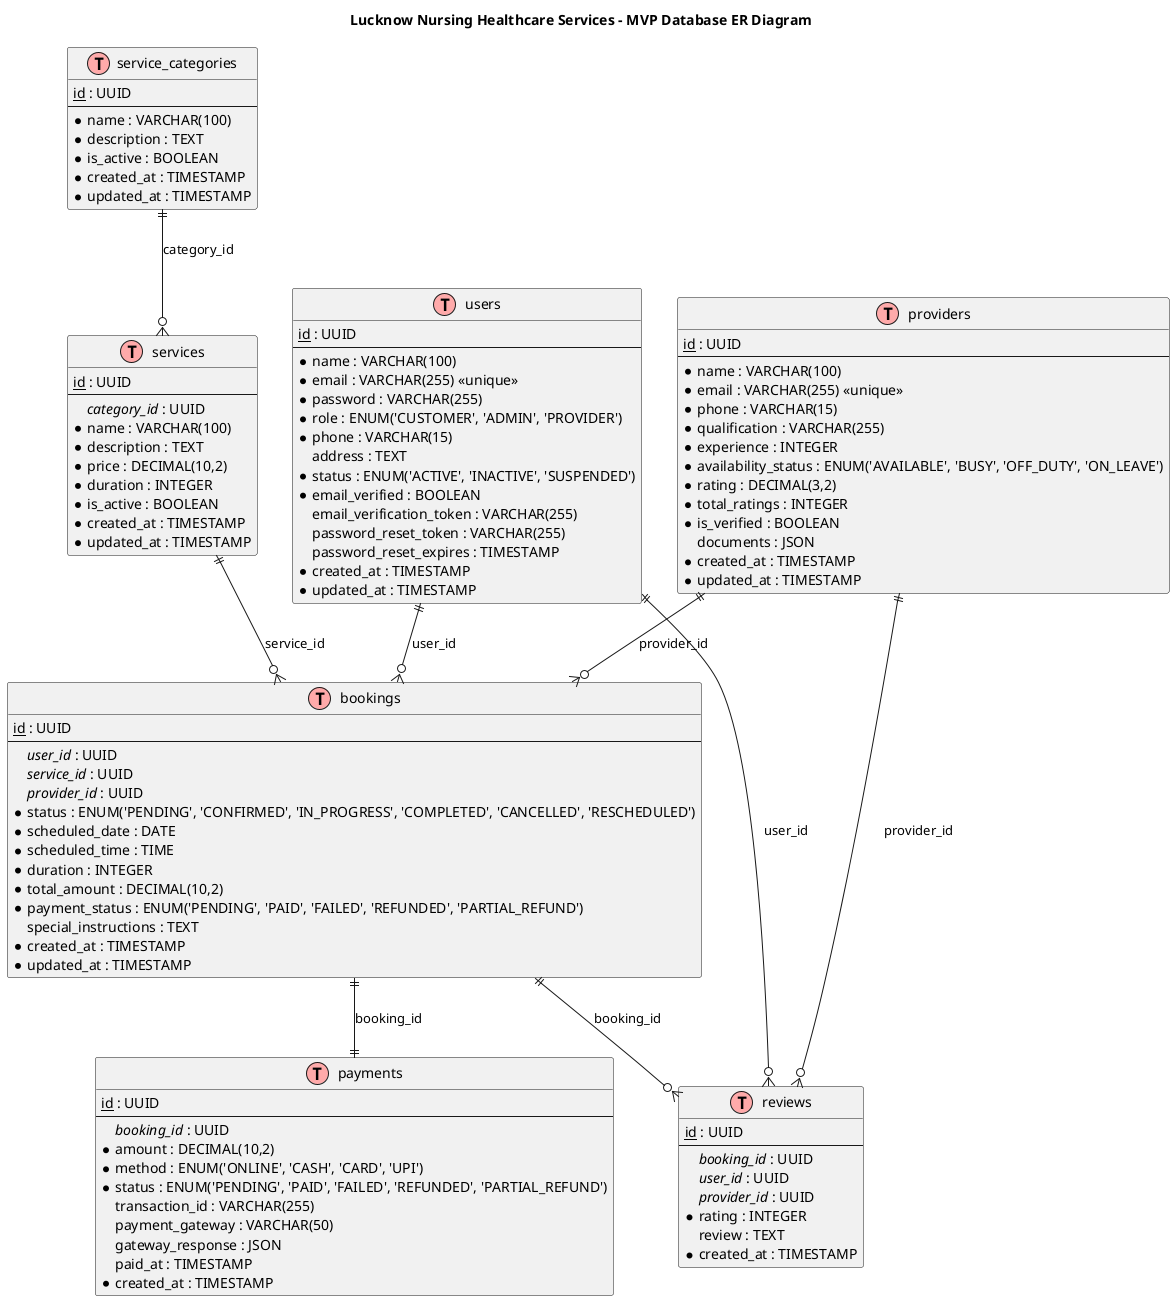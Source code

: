 @startuml

!define table(x) class x << (T,#FFAAAA) >>
!define pk(x) <u>x</u>
!define fk(x) <i>x</i>

title "Lucknow Nursing Healthcare Services - MVP Database ER Diagram"

table(users) {
  pk(id) : UUID
  --
  * name : VARCHAR(100)
  * email : VARCHAR(255) <<unique>>
  * password : VARCHAR(255)
  * role : ENUM('CUSTOMER', 'ADMIN', 'PROVIDER')
  * phone : VARCHAR(15)
  address : TEXT
  * status : ENUM('ACTIVE', 'INACTIVE', 'SUSPENDED')
  * email_verified : BOOLEAN
  email_verification_token : VARCHAR(255)
  password_reset_token : VARCHAR(255)
  password_reset_expires : TIMESTAMP
  * created_at : TIMESTAMP
  * updated_at : TIMESTAMP
}

table(service_categories) {
  pk(id) : UUID
  --
  * name : VARCHAR(100)
  * description : TEXT
  * is_active : BOOLEAN
  * created_at : TIMESTAMP
  * updated_at : TIMESTAMP
}

table(services) {
  pk(id) : UUID
  --
  fk(category_id) : UUID
  * name : VARCHAR(100)
  * description : TEXT
  * price : DECIMAL(10,2)
  * duration : INTEGER
  * is_active : BOOLEAN
  * created_at : TIMESTAMP
  * updated_at : TIMESTAMP
}

table(providers) {
  pk(id) : UUID
  --
  * name : VARCHAR(100)
  * email : VARCHAR(255) <<unique>>
  * phone : VARCHAR(15)
  * qualification : VARCHAR(255)
  * experience : INTEGER
  * availability_status : ENUM('AVAILABLE', 'BUSY', 'OFF_DUTY', 'ON_LEAVE')
  * rating : DECIMAL(3,2)
  * total_ratings : INTEGER
  * is_verified : BOOLEAN
  documents : JSON
  * created_at : TIMESTAMP
  * updated_at : TIMESTAMP
}

table(bookings) {
  pk(id) : UUID
  --
  fk(user_id) : UUID
  fk(service_id) : UUID
  fk(provider_id) : UUID
  * status : ENUM('PENDING', 'CONFIRMED', 'IN_PROGRESS', 'COMPLETED', 'CANCELLED', 'RESCHEDULED')
  * scheduled_date : DATE
  * scheduled_time : TIME
  * duration : INTEGER
  * total_amount : DECIMAL(10,2)
  * payment_status : ENUM('PENDING', 'PAID', 'FAILED', 'REFUNDED', 'PARTIAL_REFUND')
  special_instructions : TEXT
  * created_at : TIMESTAMP
  * updated_at : TIMESTAMP
}

' Phase 1.5 Tables
table(reviews) {
  pk(id) : UUID
  --
  fk(booking_id) : UUID
  fk(user_id) : UUID
  fk(provider_id) : UUID
  * rating : INTEGER
  review : TEXT
  * created_at : TIMESTAMP
}

table(payments) {
  pk(id) : UUID
  --
  fk(booking_id) : UUID
  * amount : DECIMAL(10,2)
  * method : ENUM('ONLINE', 'CASH', 'CARD', 'UPI')
  * status : ENUM('PENDING', 'PAID', 'FAILED', 'REFUNDED', 'PARTIAL_REFUND')
  transaction_id : VARCHAR(255)
  payment_gateway : VARCHAR(50)
  gateway_response : JSON
  paid_at : TIMESTAMP
  * created_at : TIMESTAMP
}

' MVP Core Tables Complete

' Relationships - MVP Core Tables
users ||--o{ bookings : "user_id"
users ||--o{ reviews : "user_id"

service_categories ||--o{ services : "category_id"

services ||--o{ bookings : "service_id"

providers ||--o{ bookings : "provider_id"
providers ||--o{ reviews : "provider_id"

bookings ||--|| payments : "booking_id"
bookings ||--o{ reviews : "booking_id"

@enduml